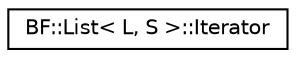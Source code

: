digraph "Graphical Class Hierarchy"
{
 // LATEX_PDF_SIZE
  edge [fontname="Helvetica",fontsize="10",labelfontname="Helvetica",labelfontsize="10"];
  node [fontname="Helvetica",fontsize="10",shape=record];
  rankdir="LR";
  Node0 [label="BF::List\< L, S \>::Iterator",height=0.2,width=0.4,color="black", fillcolor="white", style="filled",URL="$d7/d6c/classBF_1_1List_1_1Iterator.html",tooltip=" "];
}
